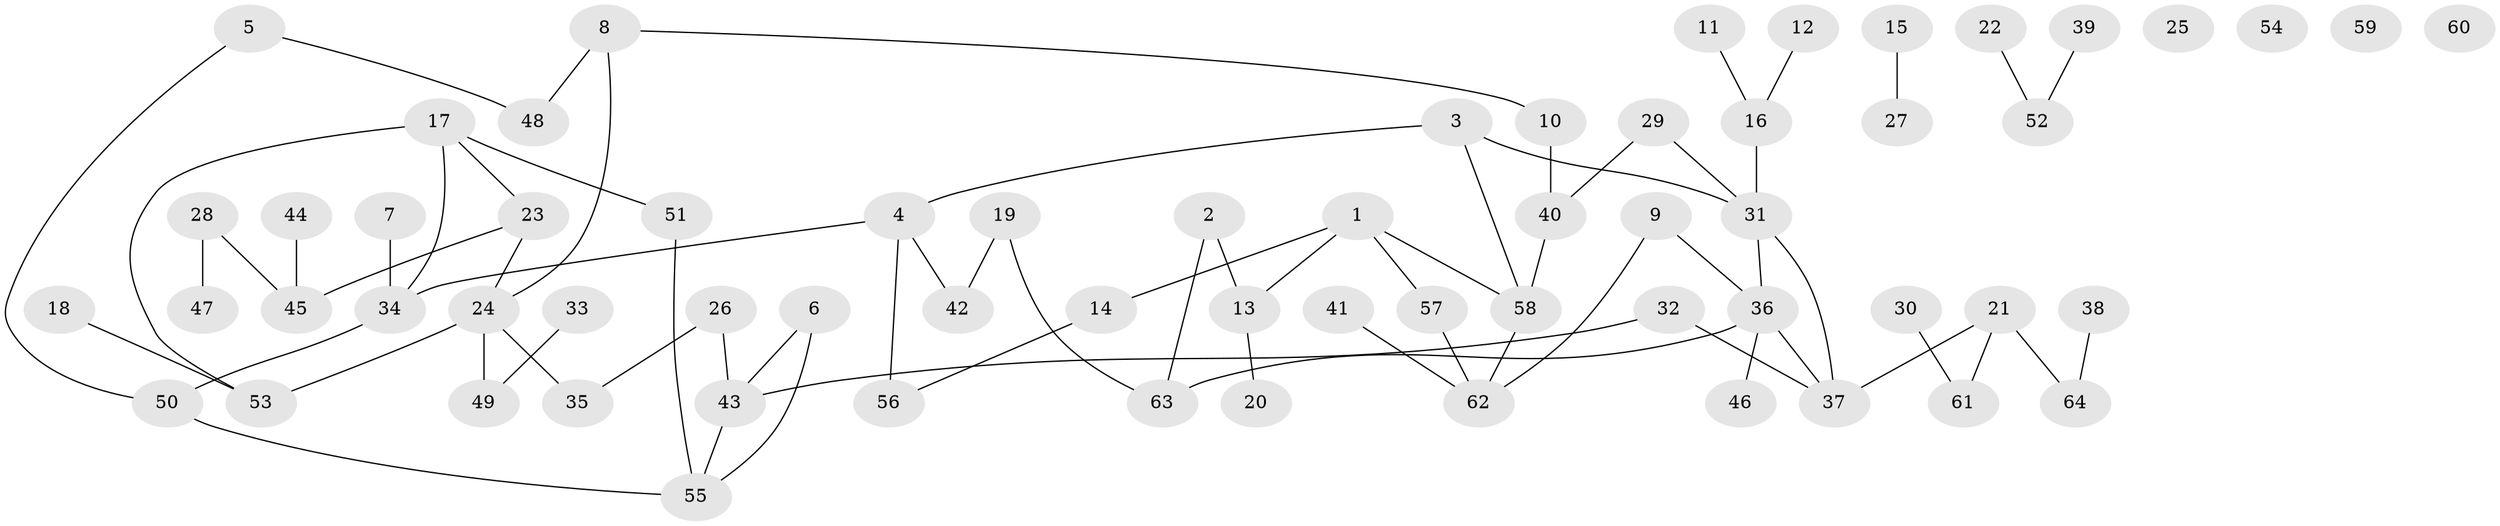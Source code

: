 // coarse degree distribution, {1: 0.35714285714285715, 5: 0.14285714285714285, 4: 0.21428571428571427, 3: 0.21428571428571427, 2: 0.07142857142857142}
// Generated by graph-tools (version 1.1) at 2025/35/03/04/25 23:35:49]
// undirected, 64 vertices, 71 edges
graph export_dot {
  node [color=gray90,style=filled];
  1;
  2;
  3;
  4;
  5;
  6;
  7;
  8;
  9;
  10;
  11;
  12;
  13;
  14;
  15;
  16;
  17;
  18;
  19;
  20;
  21;
  22;
  23;
  24;
  25;
  26;
  27;
  28;
  29;
  30;
  31;
  32;
  33;
  34;
  35;
  36;
  37;
  38;
  39;
  40;
  41;
  42;
  43;
  44;
  45;
  46;
  47;
  48;
  49;
  50;
  51;
  52;
  53;
  54;
  55;
  56;
  57;
  58;
  59;
  60;
  61;
  62;
  63;
  64;
  1 -- 13;
  1 -- 14;
  1 -- 57;
  1 -- 58;
  2 -- 13;
  2 -- 63;
  3 -- 4;
  3 -- 31;
  3 -- 58;
  4 -- 34;
  4 -- 42;
  4 -- 56;
  5 -- 48;
  5 -- 50;
  6 -- 43;
  6 -- 55;
  7 -- 34;
  8 -- 10;
  8 -- 24;
  8 -- 48;
  9 -- 36;
  9 -- 62;
  10 -- 40;
  11 -- 16;
  12 -- 16;
  13 -- 20;
  14 -- 56;
  15 -- 27;
  16 -- 31;
  17 -- 23;
  17 -- 34;
  17 -- 51;
  17 -- 53;
  18 -- 53;
  19 -- 42;
  19 -- 63;
  21 -- 37;
  21 -- 61;
  21 -- 64;
  22 -- 52;
  23 -- 24;
  23 -- 45;
  24 -- 35;
  24 -- 49;
  24 -- 53;
  26 -- 35;
  26 -- 43;
  28 -- 45;
  28 -- 47;
  29 -- 31;
  29 -- 40;
  30 -- 61;
  31 -- 36;
  31 -- 37;
  32 -- 37;
  32 -- 43;
  33 -- 49;
  34 -- 50;
  36 -- 37;
  36 -- 46;
  36 -- 63;
  38 -- 64;
  39 -- 52;
  40 -- 58;
  41 -- 62;
  43 -- 55;
  44 -- 45;
  50 -- 55;
  51 -- 55;
  57 -- 62;
  58 -- 62;
}
